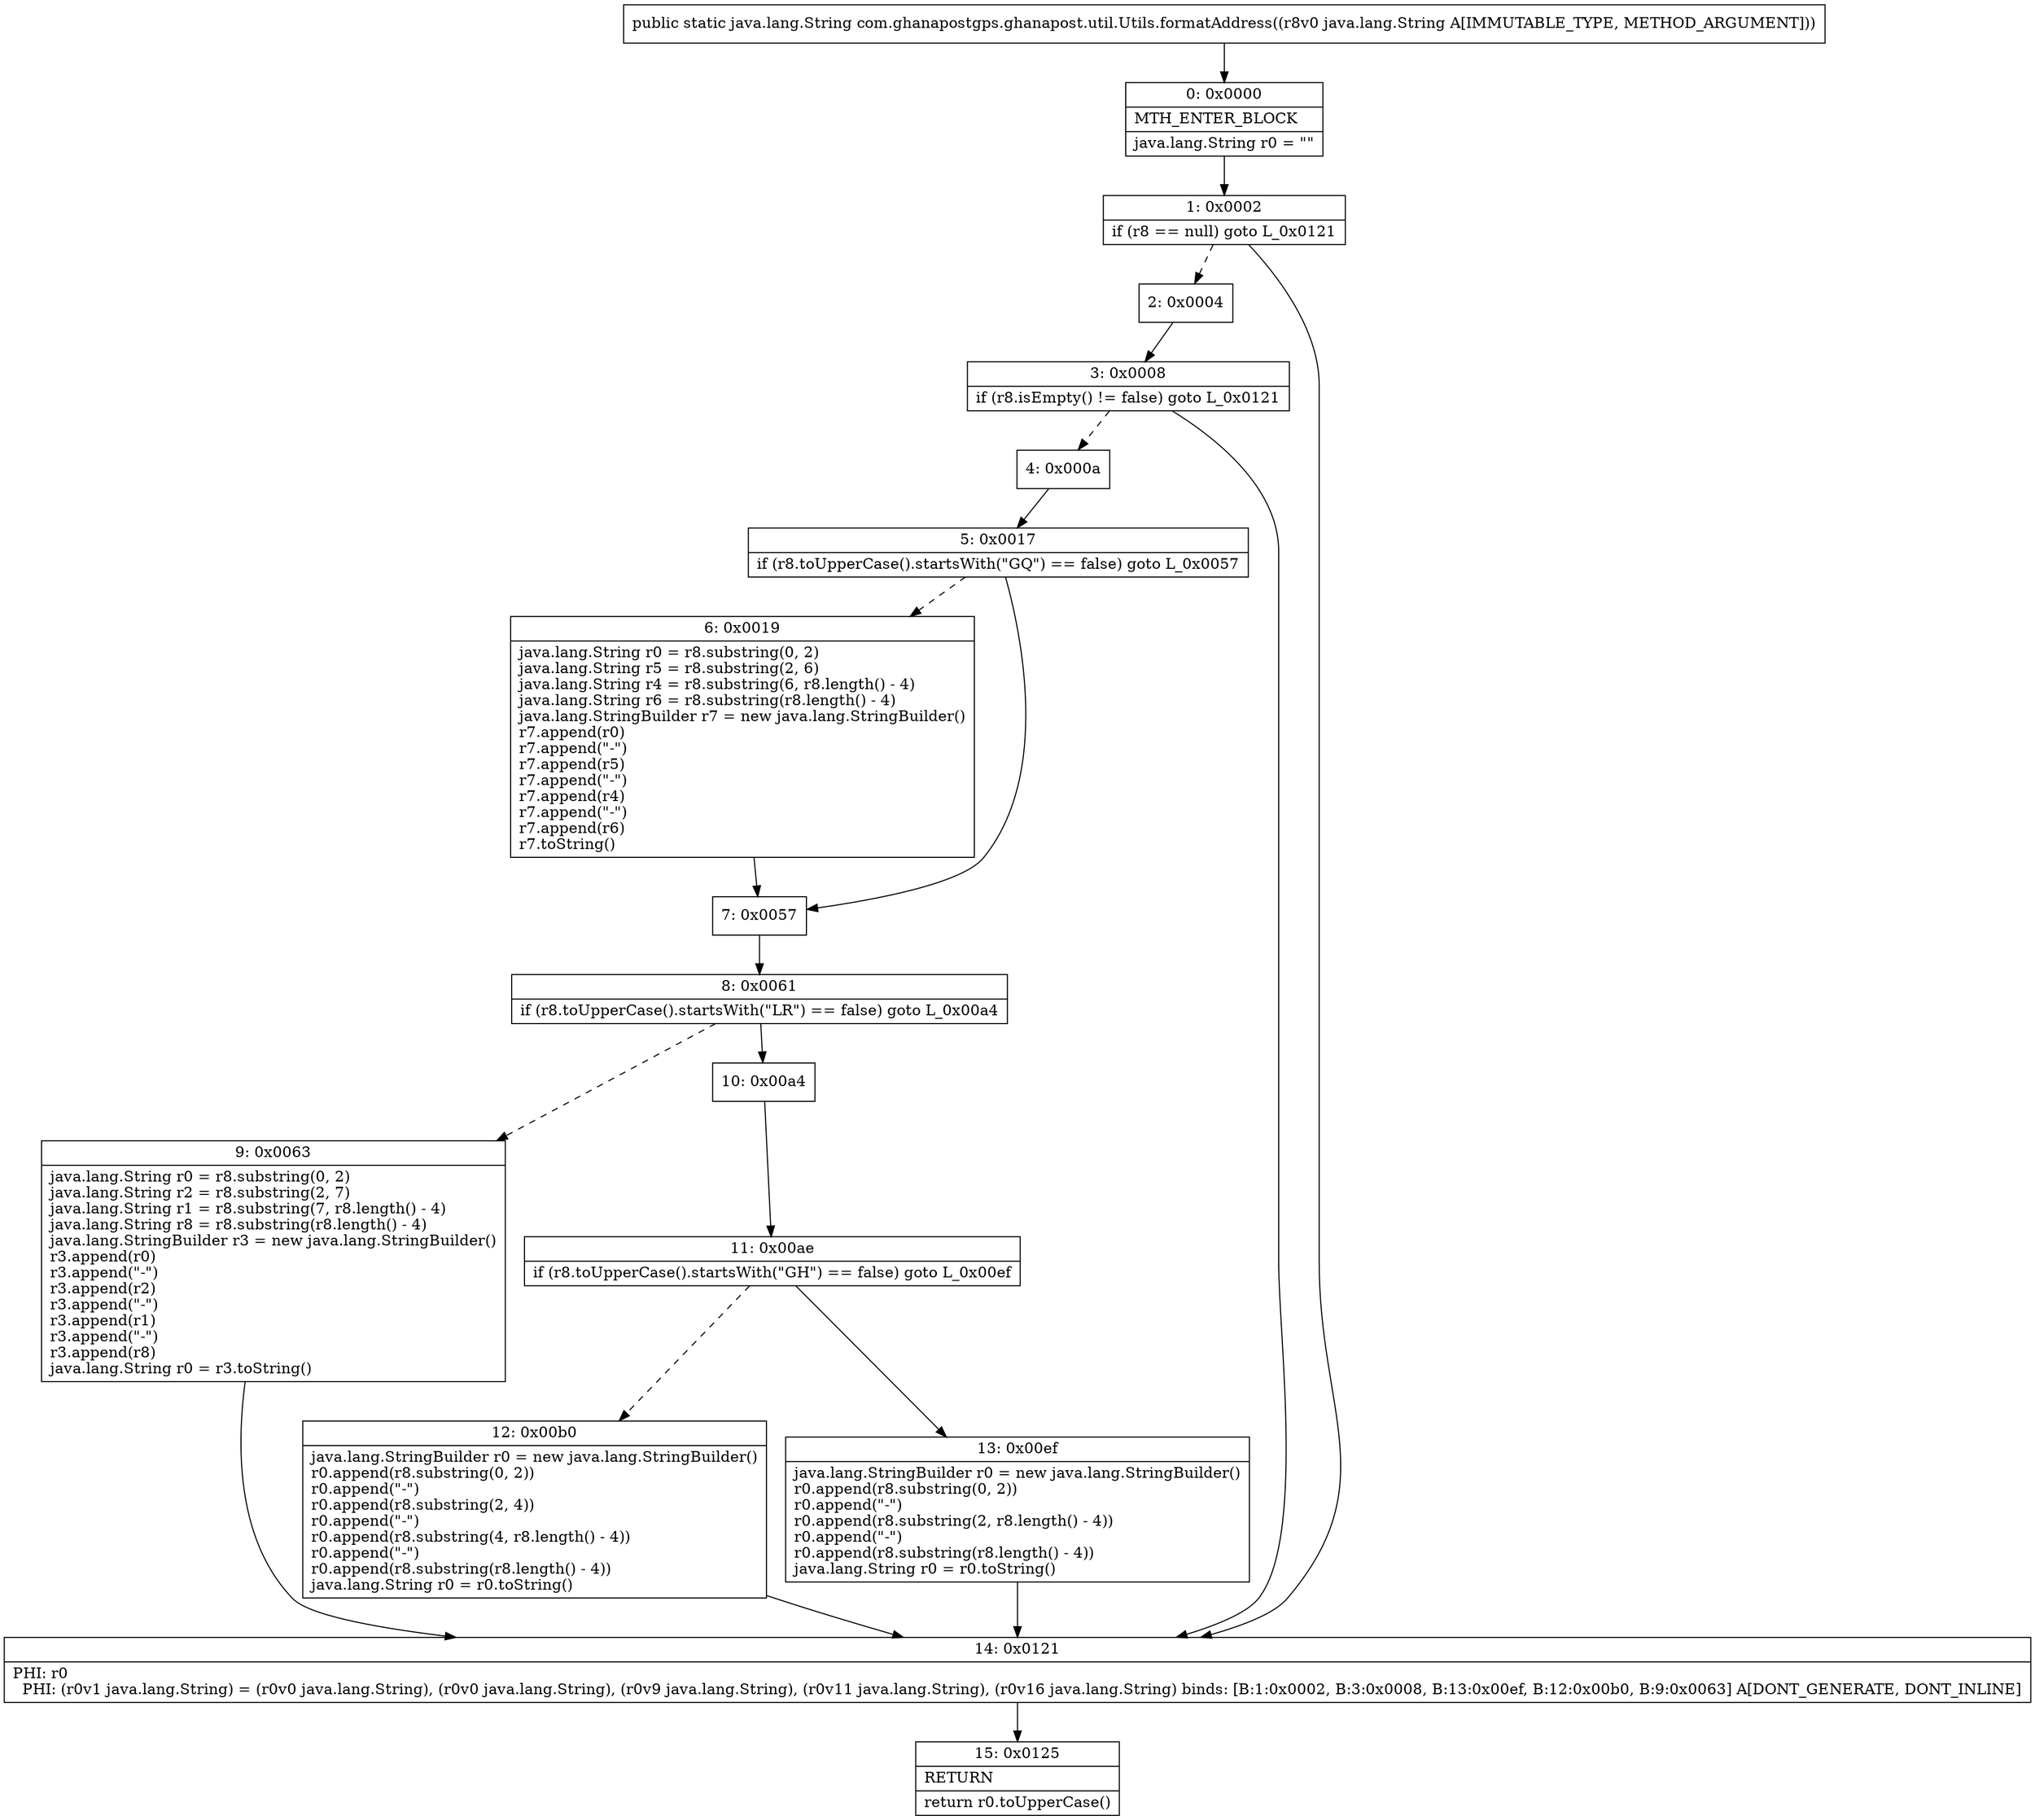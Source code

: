 digraph "CFG forcom.ghanapostgps.ghanapost.util.Utils.formatAddress(Ljava\/lang\/String;)Ljava\/lang\/String;" {
Node_0 [shape=record,label="{0\:\ 0x0000|MTH_ENTER_BLOCK\l|java.lang.String r0 = \"\"\l}"];
Node_1 [shape=record,label="{1\:\ 0x0002|if (r8 == null) goto L_0x0121\l}"];
Node_2 [shape=record,label="{2\:\ 0x0004}"];
Node_3 [shape=record,label="{3\:\ 0x0008|if (r8.isEmpty() != false) goto L_0x0121\l}"];
Node_4 [shape=record,label="{4\:\ 0x000a}"];
Node_5 [shape=record,label="{5\:\ 0x0017|if (r8.toUpperCase().startsWith(\"GQ\") == false) goto L_0x0057\l}"];
Node_6 [shape=record,label="{6\:\ 0x0019|java.lang.String r0 = r8.substring(0, 2)\ljava.lang.String r5 = r8.substring(2, 6)\ljava.lang.String r4 = r8.substring(6, r8.length() \- 4)\ljava.lang.String r6 = r8.substring(r8.length() \- 4)\ljava.lang.StringBuilder r7 = new java.lang.StringBuilder()\lr7.append(r0)\lr7.append(\"\-\")\lr7.append(r5)\lr7.append(\"\-\")\lr7.append(r4)\lr7.append(\"\-\")\lr7.append(r6)\lr7.toString()\l}"];
Node_7 [shape=record,label="{7\:\ 0x0057}"];
Node_8 [shape=record,label="{8\:\ 0x0061|if (r8.toUpperCase().startsWith(\"LR\") == false) goto L_0x00a4\l}"];
Node_9 [shape=record,label="{9\:\ 0x0063|java.lang.String r0 = r8.substring(0, 2)\ljava.lang.String r2 = r8.substring(2, 7)\ljava.lang.String r1 = r8.substring(7, r8.length() \- 4)\ljava.lang.String r8 = r8.substring(r8.length() \- 4)\ljava.lang.StringBuilder r3 = new java.lang.StringBuilder()\lr3.append(r0)\lr3.append(\"\-\")\lr3.append(r2)\lr3.append(\"\-\")\lr3.append(r1)\lr3.append(\"\-\")\lr3.append(r8)\ljava.lang.String r0 = r3.toString()\l}"];
Node_10 [shape=record,label="{10\:\ 0x00a4}"];
Node_11 [shape=record,label="{11\:\ 0x00ae|if (r8.toUpperCase().startsWith(\"GH\") == false) goto L_0x00ef\l}"];
Node_12 [shape=record,label="{12\:\ 0x00b0|java.lang.StringBuilder r0 = new java.lang.StringBuilder()\lr0.append(r8.substring(0, 2))\lr0.append(\"\-\")\lr0.append(r8.substring(2, 4))\lr0.append(\"\-\")\lr0.append(r8.substring(4, r8.length() \- 4))\lr0.append(\"\-\")\lr0.append(r8.substring(r8.length() \- 4))\ljava.lang.String r0 = r0.toString()\l}"];
Node_13 [shape=record,label="{13\:\ 0x00ef|java.lang.StringBuilder r0 = new java.lang.StringBuilder()\lr0.append(r8.substring(0, 2))\lr0.append(\"\-\")\lr0.append(r8.substring(2, r8.length() \- 4))\lr0.append(\"\-\")\lr0.append(r8.substring(r8.length() \- 4))\ljava.lang.String r0 = r0.toString()\l}"];
Node_14 [shape=record,label="{14\:\ 0x0121|PHI: r0 \l  PHI: (r0v1 java.lang.String) = (r0v0 java.lang.String), (r0v0 java.lang.String), (r0v9 java.lang.String), (r0v11 java.lang.String), (r0v16 java.lang.String) binds: [B:1:0x0002, B:3:0x0008, B:13:0x00ef, B:12:0x00b0, B:9:0x0063] A[DONT_GENERATE, DONT_INLINE]\l}"];
Node_15 [shape=record,label="{15\:\ 0x0125|RETURN\l|return r0.toUpperCase()\l}"];
MethodNode[shape=record,label="{public static java.lang.String com.ghanapostgps.ghanapost.util.Utils.formatAddress((r8v0 java.lang.String A[IMMUTABLE_TYPE, METHOD_ARGUMENT])) }"];
MethodNode -> Node_0;
Node_0 -> Node_1;
Node_1 -> Node_2[style=dashed];
Node_1 -> Node_14;
Node_2 -> Node_3;
Node_3 -> Node_4[style=dashed];
Node_3 -> Node_14;
Node_4 -> Node_5;
Node_5 -> Node_6[style=dashed];
Node_5 -> Node_7;
Node_6 -> Node_7;
Node_7 -> Node_8;
Node_8 -> Node_9[style=dashed];
Node_8 -> Node_10;
Node_9 -> Node_14;
Node_10 -> Node_11;
Node_11 -> Node_12[style=dashed];
Node_11 -> Node_13;
Node_12 -> Node_14;
Node_13 -> Node_14;
Node_14 -> Node_15;
}

